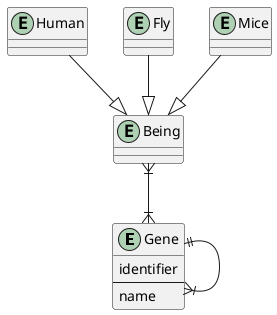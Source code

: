 @startuml
Entity Gene {
  identifier
  --
 name
}
Entity Being {
}
Entity Human {

}
Entity Fly {

}
Entity Mice {

}


Mice --|> Being
Fly --|> Being
Human --|> Being
Being }|--|{ Gene
Gene ||--|{ Gene
@enduml